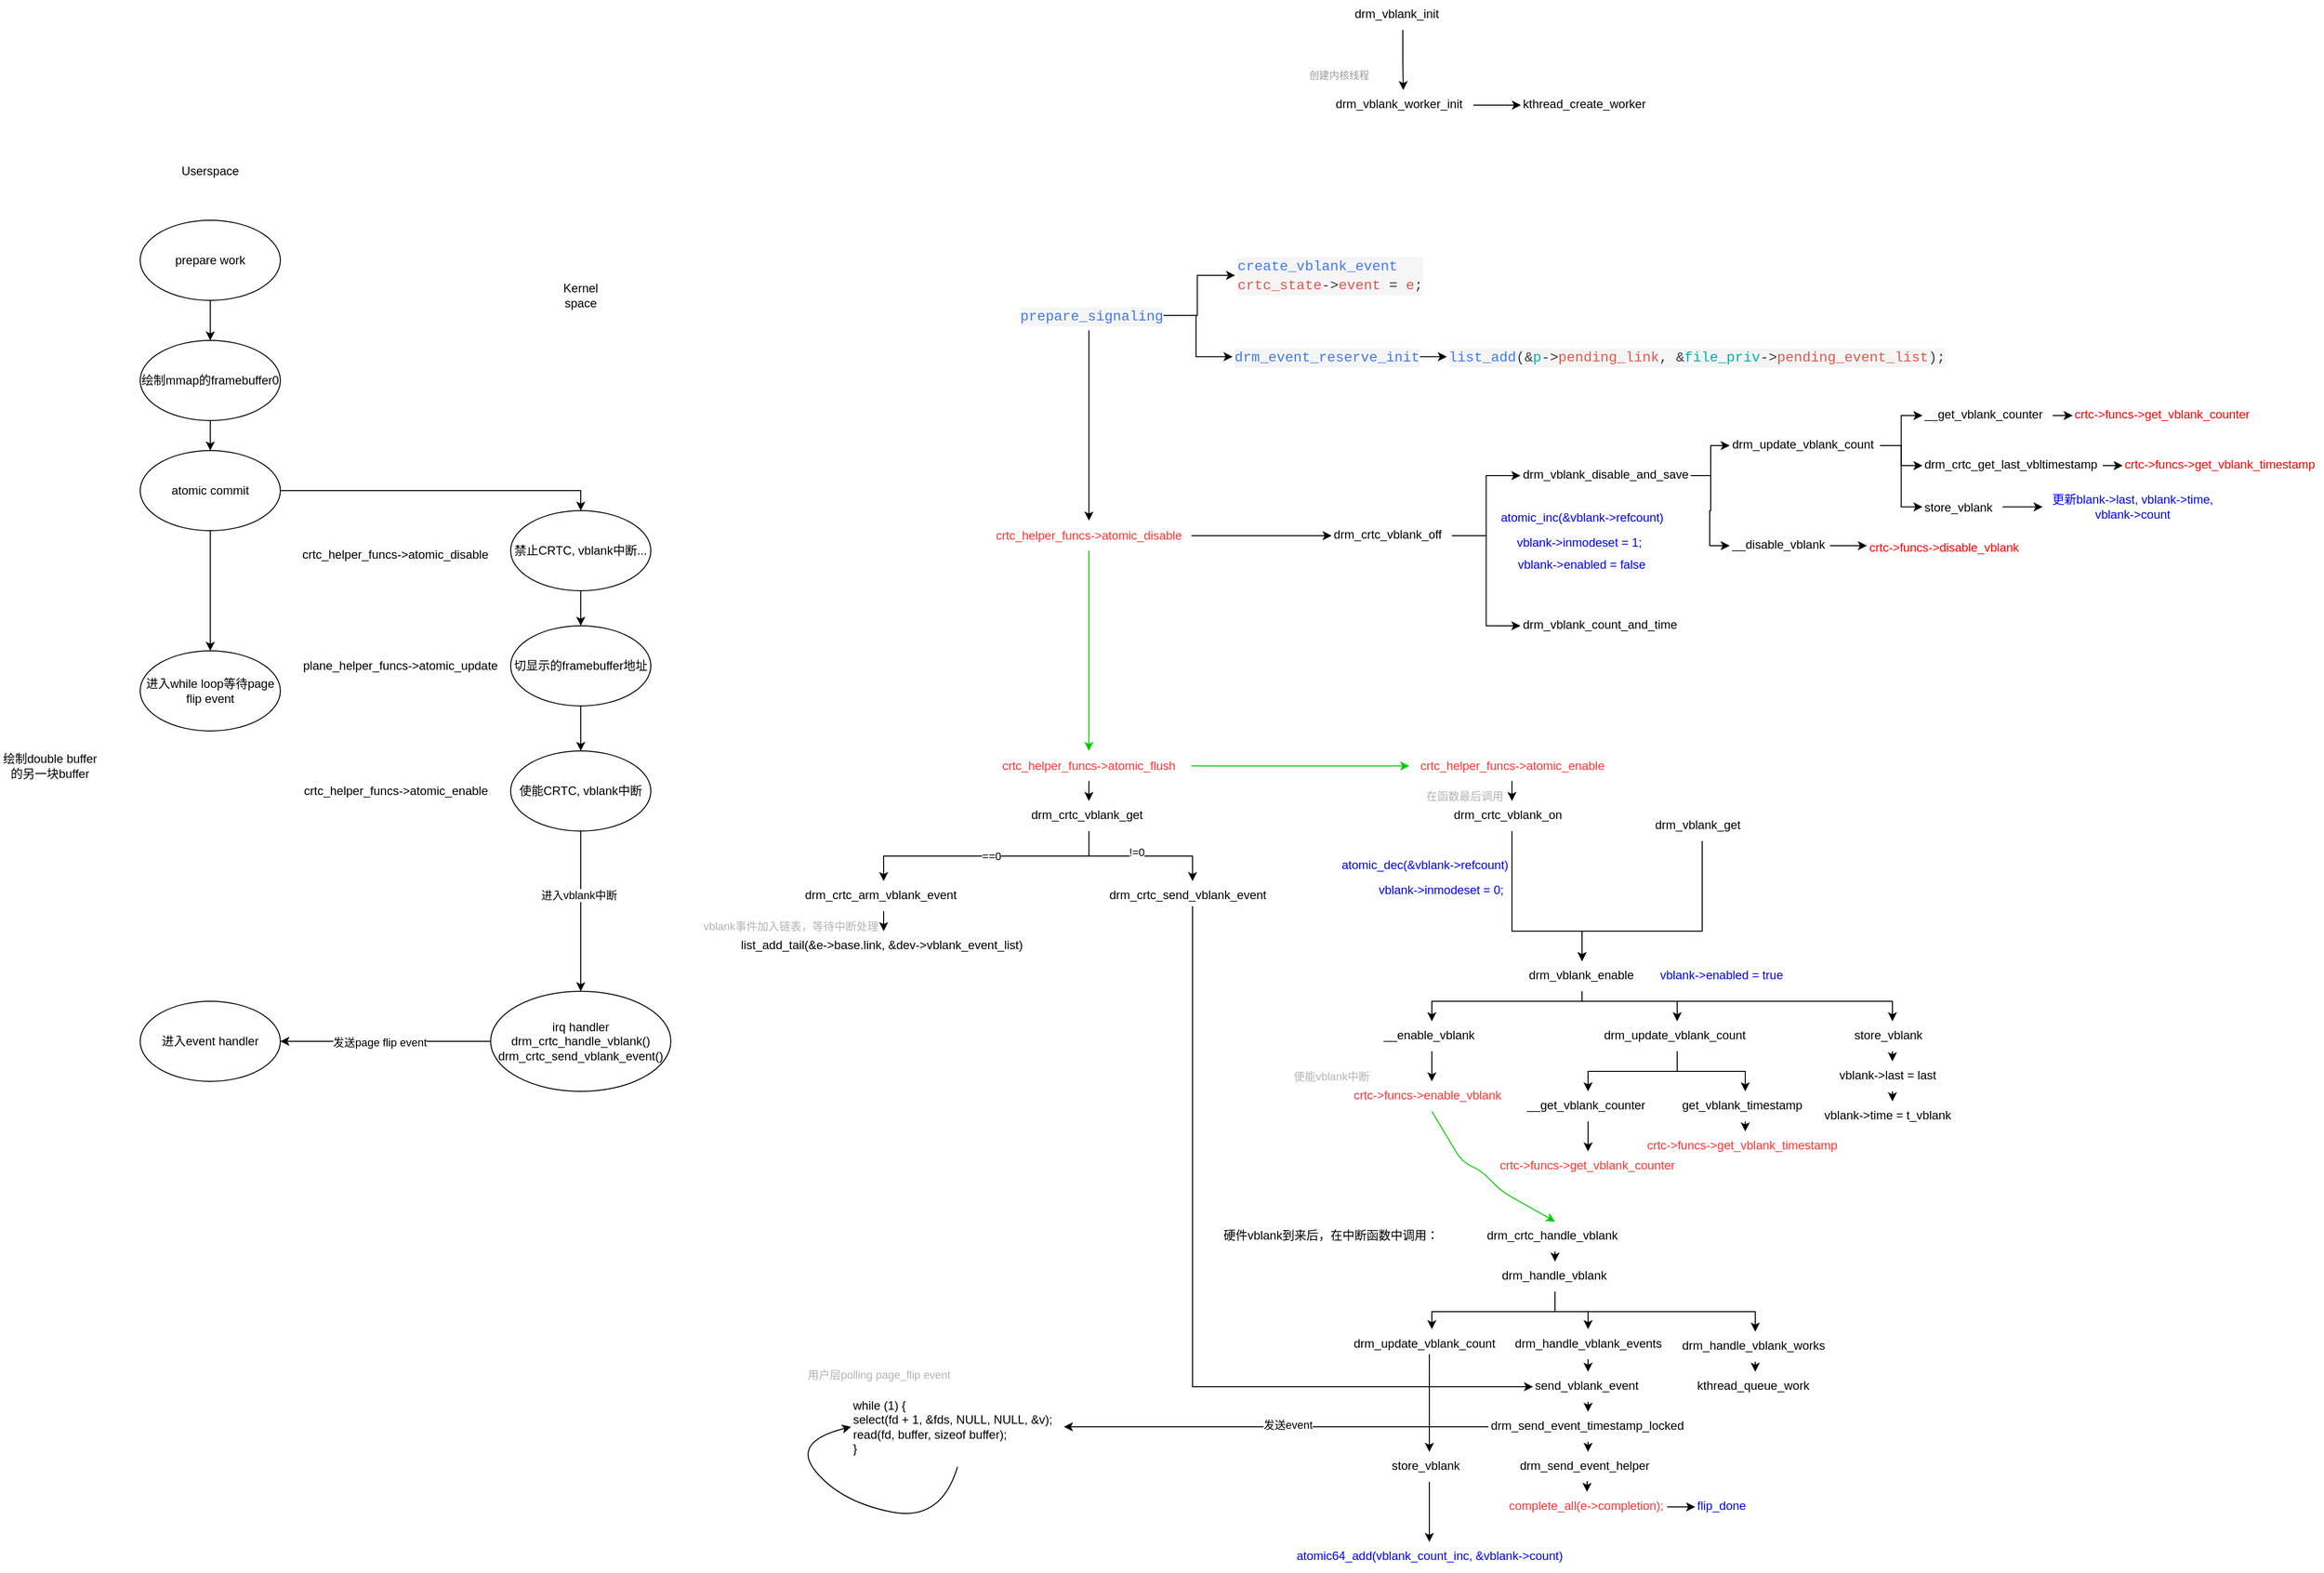 <mxfile version="26.2.9">
  <diagram name="第 1 页" id="HQs-CLED2X2MUGQiXkbR">
    <mxGraphModel dx="2899" dy="1808" grid="1" gridSize="10" guides="1" tooltips="1" connect="1" arrows="1" fold="1" page="1" pageScale="1" pageWidth="827" pageHeight="1169" math="0" shadow="0">
      <root>
        <mxCell id="0" />
        <mxCell id="1" parent="0" />
        <mxCell id="Cp54ddVQhLDNcRKYRIW8-45" style="edgeStyle=orthogonalEdgeStyle;rounded=0;orthogonalLoop=1;jettySize=auto;html=1;exitX=0.5;exitY=1;exitDx=0;exitDy=0;entryX=0.5;entryY=0;entryDx=0;entryDy=0;strokeColor=#00CC00;" parent="1" source="Cp54ddVQhLDNcRKYRIW8-46" target="Cp54ddVQhLDNcRKYRIW8-13" edge="1">
          <mxGeometry relative="1" as="geometry" />
        </mxCell>
        <mxCell id="IefzmPHaQlymBjuVDhgg-29" style="edgeStyle=orthogonalEdgeStyle;rounded=0;orthogonalLoop=1;jettySize=auto;html=1;exitX=1;exitY=0.5;exitDx=0;exitDy=0;entryX=0;entryY=0.5;entryDx=0;entryDy=0;" parent="1" source="HEfscEinG6NMkhZ_wRlj-1" target="Lhvy_onTUj4dt_1nR8uf-39" edge="1">
          <mxGeometry relative="1" as="geometry" />
        </mxCell>
        <mxCell id="IefzmPHaQlymBjuVDhgg-30" style="edgeStyle=orthogonalEdgeStyle;rounded=0;orthogonalLoop=1;jettySize=auto;html=1;exitX=1;exitY=0.5;exitDx=0;exitDy=0;entryX=0;entryY=0.5;entryDx=0;entryDy=0;" parent="1" source="HEfscEinG6NMkhZ_wRlj-1" target="IefzmPHaQlymBjuVDhgg-13" edge="1">
          <mxGeometry relative="1" as="geometry" />
        </mxCell>
        <mxCell id="HEfscEinG6NMkhZ_wRlj-1" value="drm_crtc_vblank_off" style="text;whiteSpace=wrap;html=1;" parent="1" vertex="1">
          <mxGeometry x="140" y="-220" width="120" height="30" as="geometry" />
        </mxCell>
        <mxCell id="IefzmPHaQlymBjuVDhgg-1" style="edgeStyle=orthogonalEdgeStyle;rounded=0;orthogonalLoop=1;jettySize=auto;html=1;exitX=0.5;exitY=1;exitDx=0;exitDy=0;entryX=0.5;entryY=0;entryDx=0;entryDy=0;" parent="1" source="HEfscEinG6NMkhZ_wRlj-2" target="Lhvy_onTUj4dt_1nR8uf-58" edge="1">
          <mxGeometry relative="1" as="geometry" />
        </mxCell>
        <mxCell id="HEfscEinG6NMkhZ_wRlj-2" value="drm_vblank_init" style="text;whiteSpace=wrap;html=1;" parent="1" vertex="1">
          <mxGeometry x="161" y="-740" width="100" height="30" as="geometry" />
        </mxCell>
        <mxCell id="Lhvy_onTUj4dt_1nR8uf-33" style="edgeStyle=orthogonalEdgeStyle;rounded=0;orthogonalLoop=1;jettySize=auto;html=1;exitX=0.5;exitY=1;exitDx=0;exitDy=0;entryX=0.5;entryY=0;entryDx=0;entryDy=0;" parent="1" source="HEfscEinG6NMkhZ_wRlj-4" target="Lhvy_onTUj4dt_1nR8uf-5" edge="1">
          <mxGeometry relative="1" as="geometry">
            <Array as="points">
              <mxPoint x="320" y="190" />
              <mxPoint x="390" y="190" />
            </Array>
          </mxGeometry>
        </mxCell>
        <mxCell id="HEfscEinG6NMkhZ_wRlj-4" value="drm_crtc_vblank_on" style="text;whiteSpace=wrap;html=1;" parent="1" vertex="1">
          <mxGeometry x="260" y="60" width="120" height="30" as="geometry" />
        </mxCell>
        <mxCell id="Lhvy_onTUj4dt_1nR8uf-4" style="edgeStyle=orthogonalEdgeStyle;rounded=0;orthogonalLoop=1;jettySize=auto;html=1;exitX=0.5;exitY=1;exitDx=0;exitDy=0;entryX=0.5;entryY=0;entryDx=0;entryDy=0;" parent="1" source="Lhvy_onTUj4dt_1nR8uf-1" target="Lhvy_onTUj4dt_1nR8uf-2" edge="1">
          <mxGeometry relative="1" as="geometry" />
        </mxCell>
        <mxCell id="Lhvy_onTUj4dt_1nR8uf-1" value="__enable_vblank" style="text;whiteSpace=wrap;html=1;" parent="1" vertex="1">
          <mxGeometry x="190" y="280" width="100" height="30" as="geometry" />
        </mxCell>
        <mxCell id="Lhvy_onTUj4dt_1nR8uf-2" value="&lt;font color=&quot;#ff3333&quot;&gt;crtc-&amp;gt;funcs-&amp;gt;enable_vblank&lt;/font&gt;" style="text;whiteSpace=wrap;html=1;" parent="1" vertex="1">
          <mxGeometry x="160" y="340" width="160" height="30" as="geometry" />
        </mxCell>
        <mxCell id="Lhvy_onTUj4dt_1nR8uf-6" style="edgeStyle=orthogonalEdgeStyle;rounded=0;orthogonalLoop=1;jettySize=auto;html=1;exitX=0.5;exitY=1;exitDx=0;exitDy=0;entryX=0.5;entryY=0;entryDx=0;entryDy=0;" parent="1" source="Lhvy_onTUj4dt_1nR8uf-5" target="Lhvy_onTUj4dt_1nR8uf-1" edge="1">
          <mxGeometry relative="1" as="geometry">
            <Array as="points">
              <mxPoint x="390" y="260" />
              <mxPoint x="240" y="260" />
            </Array>
          </mxGeometry>
        </mxCell>
        <mxCell id="Lhvy_onTUj4dt_1nR8uf-8" style="edgeStyle=orthogonalEdgeStyle;rounded=0;orthogonalLoop=1;jettySize=auto;html=1;exitX=0.5;exitY=1;exitDx=0;exitDy=0;entryX=0.5;entryY=0;entryDx=0;entryDy=0;" parent="1" source="Lhvy_onTUj4dt_1nR8uf-5" target="Lhvy_onTUj4dt_1nR8uf-7" edge="1">
          <mxGeometry relative="1" as="geometry">
            <Array as="points">
              <mxPoint x="390" y="260" />
              <mxPoint x="485" y="260" />
            </Array>
          </mxGeometry>
        </mxCell>
        <mxCell id="Lhvy_onTUj4dt_1nR8uf-18" style="edgeStyle=orthogonalEdgeStyle;rounded=0;orthogonalLoop=1;jettySize=auto;html=1;exitX=0.5;exitY=1;exitDx=0;exitDy=0;entryX=0.5;entryY=0;entryDx=0;entryDy=0;" parent="1" source="Lhvy_onTUj4dt_1nR8uf-5" target="Lhvy_onTUj4dt_1nR8uf-17" edge="1">
          <mxGeometry relative="1" as="geometry">
            <Array as="points">
              <mxPoint x="390" y="260" />
              <mxPoint x="700" y="260" />
            </Array>
          </mxGeometry>
        </mxCell>
        <mxCell id="Lhvy_onTUj4dt_1nR8uf-5" value="drm_vblank_enable" style="text;whiteSpace=wrap;html=1;" parent="1" vertex="1">
          <mxGeometry x="335" y="220" width="110" height="30" as="geometry" />
        </mxCell>
        <mxCell id="IefzmPHaQlymBjuVDhgg-18" style="edgeStyle=orthogonalEdgeStyle;rounded=0;orthogonalLoop=1;jettySize=auto;html=1;exitX=0.5;exitY=1;exitDx=0;exitDy=0;entryX=0.5;entryY=0;entryDx=0;entryDy=0;" parent="1" source="Lhvy_onTUj4dt_1nR8uf-7" target="Lhvy_onTUj4dt_1nR8uf-9" edge="1">
          <mxGeometry relative="1" as="geometry" />
        </mxCell>
        <mxCell id="IefzmPHaQlymBjuVDhgg-19" style="edgeStyle=orthogonalEdgeStyle;rounded=0;orthogonalLoop=1;jettySize=auto;html=1;exitX=0.5;exitY=1;exitDx=0;exitDy=0;entryX=0.5;entryY=0;entryDx=0;entryDy=0;" parent="1" source="Lhvy_onTUj4dt_1nR8uf-7" target="Lhvy_onTUj4dt_1nR8uf-13" edge="1">
          <mxGeometry relative="1" as="geometry" />
        </mxCell>
        <mxCell id="Lhvy_onTUj4dt_1nR8uf-7" value="drm_update_vblank_count" style="text;whiteSpace=wrap;html=1;" parent="1" vertex="1">
          <mxGeometry x="410" y="280" width="150" height="30" as="geometry" />
        </mxCell>
        <mxCell id="Lhvy_onTUj4dt_1nR8uf-12" style="edgeStyle=orthogonalEdgeStyle;rounded=0;orthogonalLoop=1;jettySize=auto;html=1;exitX=0.5;exitY=1;exitDx=0;exitDy=0;entryX=0.5;entryY=0;entryDx=0;entryDy=0;" parent="1" source="Lhvy_onTUj4dt_1nR8uf-9" target="Lhvy_onTUj4dt_1nR8uf-11" edge="1">
          <mxGeometry relative="1" as="geometry" />
        </mxCell>
        <mxCell id="Lhvy_onTUj4dt_1nR8uf-9" value="__get_vblank_counter" style="text;whiteSpace=wrap;html=1;" parent="1" vertex="1">
          <mxGeometry x="333" y="350" width="126" height="30" as="geometry" />
        </mxCell>
        <mxCell id="Lhvy_onTUj4dt_1nR8uf-11" value="&lt;font color=&quot;#ff3333&quot;&gt;crtc-&amp;gt;funcs-&amp;gt;get_vblank_counter&lt;/font&gt;" style="text;whiteSpace=wrap;html=1;" parent="1" vertex="1">
          <mxGeometry x="306" y="410" width="180" height="30" as="geometry" />
        </mxCell>
        <mxCell id="IefzmPHaQlymBjuVDhgg-20" style="edgeStyle=orthogonalEdgeStyle;rounded=0;orthogonalLoop=1;jettySize=auto;html=1;exitX=0.5;exitY=1;exitDx=0;exitDy=0;entryX=0.5;entryY=0;entryDx=0;entryDy=0;" parent="1" source="Lhvy_onTUj4dt_1nR8uf-13" target="Lhvy_onTUj4dt_1nR8uf-15" edge="1">
          <mxGeometry relative="1" as="geometry" />
        </mxCell>
        <mxCell id="Lhvy_onTUj4dt_1nR8uf-13" value="get_vblank_timestamp" style="text;whiteSpace=wrap;html=1;" parent="1" vertex="1">
          <mxGeometry x="488" y="350" width="130" height="30" as="geometry" />
        </mxCell>
        <mxCell id="Lhvy_onTUj4dt_1nR8uf-15" value="&lt;font color=&quot;#ff3333&quot;&gt;crtc-&amp;gt;funcs-&amp;gt;get_vblank_timestamp&lt;/font&gt;" style="text;whiteSpace=wrap;html=1;" parent="1" vertex="1">
          <mxGeometry x="453" y="390" width="200" height="30" as="geometry" />
        </mxCell>
        <mxCell id="Lhvy_onTUj4dt_1nR8uf-24" style="edgeStyle=orthogonalEdgeStyle;rounded=0;orthogonalLoop=1;jettySize=auto;html=1;exitX=0.5;exitY=1;exitDx=0;exitDy=0;entryX=0.5;entryY=0;entryDx=0;entryDy=0;" parent="1" source="Lhvy_onTUj4dt_1nR8uf-17" target="Lhvy_onTUj4dt_1nR8uf-19" edge="1">
          <mxGeometry relative="1" as="geometry" />
        </mxCell>
        <mxCell id="Lhvy_onTUj4dt_1nR8uf-17" value="store_vblank" style="text;whiteSpace=wrap;html=1;" parent="1" vertex="1">
          <mxGeometry x="660" y="280" width="80" height="30" as="geometry" />
        </mxCell>
        <mxCell id="Lhvy_onTUj4dt_1nR8uf-25" style="edgeStyle=orthogonalEdgeStyle;rounded=0;orthogonalLoop=1;jettySize=auto;html=1;exitX=0.5;exitY=1;exitDx=0;exitDy=0;entryX=0.5;entryY=0;entryDx=0;entryDy=0;" parent="1" source="Lhvy_onTUj4dt_1nR8uf-19" target="Lhvy_onTUj4dt_1nR8uf-20" edge="1">
          <mxGeometry relative="1" as="geometry" />
        </mxCell>
        <mxCell id="Lhvy_onTUj4dt_1nR8uf-19" value="vblank-&gt;last = last" style="text;whiteSpace=wrap;html=1;" parent="1" vertex="1">
          <mxGeometry x="645" y="320" width="110" height="30" as="geometry" />
        </mxCell>
        <mxCell id="Lhvy_onTUj4dt_1nR8uf-20" value="vblank-&amp;gt;time = t_vblank" style="text;whiteSpace=wrap;html=1;" parent="1" vertex="1">
          <mxGeometry x="630" y="360" width="140" height="30" as="geometry" />
        </mxCell>
        <mxCell id="Lhvy_onTUj4dt_1nR8uf-36" style="edgeStyle=orthogonalEdgeStyle;rounded=0;orthogonalLoop=1;jettySize=auto;html=1;entryX=0.5;entryY=0;entryDx=0;entryDy=0;" parent="1" source="Lhvy_onTUj4dt_1nR8uf-22" target="Lhvy_onTUj4dt_1nR8uf-5" edge="1">
          <mxGeometry relative="1" as="geometry">
            <Array as="points">
              <mxPoint x="510" y="190" />
              <mxPoint x="390" y="190" />
            </Array>
          </mxGeometry>
        </mxCell>
        <mxCell id="Lhvy_onTUj4dt_1nR8uf-22" value="drm_vblank_get" style="text;whiteSpace=wrap;html=1;" parent="1" vertex="1">
          <mxGeometry x="461" y="70" width="100" height="30" as="geometry" />
        </mxCell>
        <mxCell id="IefzmPHaQlymBjuVDhgg-8" value="" style="edgeStyle=orthogonalEdgeStyle;rounded=0;orthogonalLoop=1;jettySize=auto;html=1;" parent="1" source="Lhvy_onTUj4dt_1nR8uf-39" target="IefzmPHaQlymBjuVDhgg-7" edge="1">
          <mxGeometry relative="1" as="geometry" />
        </mxCell>
        <mxCell id="IefzmPHaQlymBjuVDhgg-10" style="edgeStyle=orthogonalEdgeStyle;rounded=0;orthogonalLoop=1;jettySize=auto;html=1;exitX=1;exitY=0.5;exitDx=0;exitDy=0;entryX=0;entryY=0.5;entryDx=0;entryDy=0;" parent="1" source="Lhvy_onTUj4dt_1nR8uf-39" target="IefzmPHaQlymBjuVDhgg-9" edge="1">
          <mxGeometry relative="1" as="geometry" />
        </mxCell>
        <mxCell id="Lhvy_onTUj4dt_1nR8uf-39" value="drm_vblank_disable_and_save" style="text;whiteSpace=wrap;html=1;" parent="1" vertex="1">
          <mxGeometry x="328.5" y="-280" width="170" height="30" as="geometry" />
        </mxCell>
        <mxCell id="Lhvy_onTUj4dt_1nR8uf-44" value="&lt;span style=&quot;color: rgb(0, 0, 255); font-family: Helvetica; font-size: 12px; font-style: normal; font-variant-ligatures: normal; font-variant-caps: normal; font-weight: 400; letter-spacing: normal; orphans: 2; text-align: center; text-indent: 0px; text-transform: none; widows: 2; word-spacing: 0px; -webkit-text-stroke-width: 0px; white-space: normal; background-color: rgb(251, 251, 251); text-decoration-thickness: initial; text-decoration-style: initial; text-decoration-color: initial; display: inline !important; float: none;&quot;&gt;vblank-&amp;gt;inmodeset = 0;&lt;/span&gt;" style="text;whiteSpace=wrap;html=1;" parent="1" vertex="1">
          <mxGeometry x="185" y="135" width="130" height="30" as="geometry" />
        </mxCell>
        <mxCell id="Lhvy_onTUj4dt_1nR8uf-60" style="edgeStyle=orthogonalEdgeStyle;rounded=0;orthogonalLoop=1;jettySize=auto;html=1;exitX=0.5;exitY=1;exitDx=0;exitDy=0;" parent="1" source="Lhvy_onTUj4dt_1nR8uf-46" target="Lhvy_onTUj4dt_1nR8uf-51" edge="1">
          <mxGeometry relative="1" as="geometry">
            <Array as="points">
              <mxPoint x="363" y="570" />
              <mxPoint x="240" y="570" />
            </Array>
          </mxGeometry>
        </mxCell>
        <mxCell id="Lhvy_onTUj4dt_1nR8uf-61" style="edgeStyle=orthogonalEdgeStyle;rounded=0;orthogonalLoop=1;jettySize=auto;html=1;exitX=0.5;exitY=1;exitDx=0;exitDy=0;entryX=0.5;entryY=0;entryDx=0;entryDy=0;" parent="1" source="Lhvy_onTUj4dt_1nR8uf-46" target="Lhvy_onTUj4dt_1nR8uf-52" edge="1">
          <mxGeometry relative="1" as="geometry" />
        </mxCell>
        <mxCell id="Lhvy_onTUj4dt_1nR8uf-62" style="edgeStyle=orthogonalEdgeStyle;rounded=0;orthogonalLoop=1;jettySize=auto;html=1;exitX=0.5;exitY=1;exitDx=0;exitDy=0;entryX=0.5;entryY=0;entryDx=0;entryDy=0;" parent="1" source="Lhvy_onTUj4dt_1nR8uf-46" target="Lhvy_onTUj4dt_1nR8uf-53" edge="1">
          <mxGeometry relative="1" as="geometry" />
        </mxCell>
        <mxCell id="Lhvy_onTUj4dt_1nR8uf-46" value="drm_handle_vblank" style="text;whiteSpace=wrap;html=1;" parent="1" vertex="1">
          <mxGeometry x="308" y="520" width="110" height="30" as="geometry" />
        </mxCell>
        <mxCell id="Lhvy_onTUj4dt_1nR8uf-59" style="edgeStyle=orthogonalEdgeStyle;rounded=0;orthogonalLoop=1;jettySize=auto;html=1;exitX=0.5;exitY=1;exitDx=0;exitDy=0;entryX=0.5;entryY=0;entryDx=0;entryDy=0;" parent="1" source="Lhvy_onTUj4dt_1nR8uf-47" target="Lhvy_onTUj4dt_1nR8uf-46" edge="1">
          <mxGeometry relative="1" as="geometry" />
        </mxCell>
        <mxCell id="Lhvy_onTUj4dt_1nR8uf-47" value="drm_crtc_handle_vblank" style="text;whiteSpace=wrap;html=1;" parent="1" vertex="1">
          <mxGeometry x="293" y="480" width="140" height="30" as="geometry" />
        </mxCell>
        <mxCell id="Lhvy_onTUj4dt_1nR8uf-48" value="硬件vblank到来后，在中断函数中调用：" style="text;whiteSpace=wrap;html=1;" parent="1" vertex="1">
          <mxGeometry x="30" y="480" width="220" height="30" as="geometry" />
        </mxCell>
        <mxCell id="Lhvy_onTUj4dt_1nR8uf-49" value="vblank-&amp;gt;enabled = false" style="text;whiteSpace=wrap;html=1;fontColor=#0000FF;" parent="1" vertex="1">
          <mxGeometry x="323.5" y="-190" width="137.5" height="30" as="geometry" />
        </mxCell>
        <mxCell id="a2wnVY5ExP5OAnXWWHzz-3" style="edgeStyle=orthogonalEdgeStyle;rounded=0;orthogonalLoop=1;jettySize=auto;html=1;exitX=0.5;exitY=1;exitDx=0;exitDy=0;entryX=0.5;entryY=0;entryDx=0;entryDy=0;" parent="1" source="Lhvy_onTUj4dt_1nR8uf-51" target="a2wnVY5ExP5OAnXWWHzz-1" edge="1">
          <mxGeometry relative="1" as="geometry" />
        </mxCell>
        <mxCell id="Lhvy_onTUj4dt_1nR8uf-51" value="drm_update_vblank_count" style="text;whiteSpace=wrap;html=1;" parent="1" vertex="1">
          <mxGeometry x="160" y="587.5" width="155" height="25" as="geometry" />
        </mxCell>
        <mxCell id="Cp54ddVQhLDNcRKYRIW8-3" style="edgeStyle=orthogonalEdgeStyle;rounded=0;orthogonalLoop=1;jettySize=auto;html=1;exitX=0.5;exitY=1;exitDx=0;exitDy=0;entryX=0.5;entryY=0;entryDx=0;entryDy=0;" parent="1" source="Lhvy_onTUj4dt_1nR8uf-52" target="Lhvy_onTUj4dt_1nR8uf-54" edge="1">
          <mxGeometry relative="1" as="geometry" />
        </mxCell>
        <mxCell id="Lhvy_onTUj4dt_1nR8uf-52" value="drm_handle_vblank_events" style="text;whiteSpace=wrap;html=1;" parent="1" vertex="1">
          <mxGeometry x="321" y="587.5" width="150" height="30" as="geometry" />
        </mxCell>
        <mxCell id="Lhvy_onTUj4dt_1nR8uf-64" style="edgeStyle=orthogonalEdgeStyle;rounded=0;orthogonalLoop=1;jettySize=auto;html=1;exitX=0.5;exitY=1;exitDx=0;exitDy=0;entryX=0.5;entryY=0;entryDx=0;entryDy=0;" parent="1" source="Lhvy_onTUj4dt_1nR8uf-53" target="Lhvy_onTUj4dt_1nR8uf-55" edge="1">
          <mxGeometry relative="1" as="geometry" />
        </mxCell>
        <mxCell id="Lhvy_onTUj4dt_1nR8uf-53" value="drm_handle_vblank_works" style="text;whiteSpace=wrap;html=1;" parent="1" vertex="1">
          <mxGeometry x="488" y="590" width="150" height="30" as="geometry" />
        </mxCell>
        <mxCell id="Cp54ddVQhLDNcRKYRIW8-5" style="edgeStyle=orthogonalEdgeStyle;rounded=0;orthogonalLoop=1;jettySize=auto;html=1;exitX=0.5;exitY=1;exitDx=0;exitDy=0;entryX=0.5;entryY=0;entryDx=0;entryDy=0;" parent="1" source="Lhvy_onTUj4dt_1nR8uf-54" target="Cp54ddVQhLDNcRKYRIW8-4" edge="1">
          <mxGeometry relative="1" as="geometry" />
        </mxCell>
        <mxCell id="Lhvy_onTUj4dt_1nR8uf-54" value="send_vblank_event" style="text;whiteSpace=wrap;html=1;" parent="1" vertex="1">
          <mxGeometry x="341" y="630" width="110" height="30" as="geometry" />
        </mxCell>
        <mxCell id="Lhvy_onTUj4dt_1nR8uf-55" value="kthread_queue_work" style="text;whiteSpace=wrap;html=1;" parent="1" vertex="1">
          <mxGeometry x="503" y="630" width="120" height="30" as="geometry" />
        </mxCell>
        <mxCell id="IefzmPHaQlymBjuVDhgg-4" value="" style="edgeStyle=orthogonalEdgeStyle;rounded=0;orthogonalLoop=1;jettySize=auto;html=1;" parent="1" source="Lhvy_onTUj4dt_1nR8uf-58" target="IefzmPHaQlymBjuVDhgg-3" edge="1">
          <mxGeometry relative="1" as="geometry" />
        </mxCell>
        <mxCell id="Lhvy_onTUj4dt_1nR8uf-58" value="drm_vblank_worker_init" style="text;whiteSpace=wrap;html=1;" parent="1" vertex="1">
          <mxGeometry x="141.5" y="-650" width="140" height="30" as="geometry" />
        </mxCell>
        <mxCell id="Cp54ddVQhLDNcRKYRIW8-7" style="edgeStyle=orthogonalEdgeStyle;rounded=0;orthogonalLoop=1;jettySize=auto;html=1;exitX=0.5;exitY=1;exitDx=0;exitDy=0;entryX=0.5;entryY=0;entryDx=0;entryDy=0;" parent="1" source="Cp54ddVQhLDNcRKYRIW8-4" target="Cp54ddVQhLDNcRKYRIW8-6" edge="1">
          <mxGeometry relative="1" as="geometry" />
        </mxCell>
        <mxCell id="Cp54ddVQhLDNcRKYRIW8-49" style="edgeStyle=orthogonalEdgeStyle;rounded=0;orthogonalLoop=1;jettySize=auto;html=1;exitX=0;exitY=0.5;exitDx=0;exitDy=0;entryX=1;entryY=0.5;entryDx=0;entryDy=0;" parent="1" source="Cp54ddVQhLDNcRKYRIW8-4" target="Cp54ddVQhLDNcRKYRIW8-48" edge="1">
          <mxGeometry relative="1" as="geometry" />
        </mxCell>
        <mxCell id="Cp54ddVQhLDNcRKYRIW8-52" value="发送event" style="edgeLabel;html=1;align=center;verticalAlign=middle;resizable=0;points=[];" parent="Cp54ddVQhLDNcRKYRIW8-49" vertex="1" connectable="0">
          <mxGeometry x="-0.051" y="-2" relative="1" as="geometry">
            <mxPoint as="offset" />
          </mxGeometry>
        </mxCell>
        <mxCell id="Cp54ddVQhLDNcRKYRIW8-4" value="drm_send_event_timestamp_locked" style="text;whiteSpace=wrap;html=1;" parent="1" vertex="1">
          <mxGeometry x="296.5" y="670" width="199" height="30" as="geometry" />
        </mxCell>
        <mxCell id="Cp54ddVQhLDNcRKYRIW8-9" style="edgeStyle=orthogonalEdgeStyle;rounded=0;orthogonalLoop=1;jettySize=auto;html=1;exitX=0.5;exitY=1;exitDx=0;exitDy=0;entryX=0.5;entryY=0;entryDx=0;entryDy=0;" parent="1" source="Cp54ddVQhLDNcRKYRIW8-6" target="Cp54ddVQhLDNcRKYRIW8-8" edge="1">
          <mxGeometry relative="1" as="geometry" />
        </mxCell>
        <mxCell id="Cp54ddVQhLDNcRKYRIW8-6" value="drm_send_event_helper" style="text;whiteSpace=wrap;html=1;" parent="1" vertex="1">
          <mxGeometry x="326" y="710" width="140" height="30" as="geometry" />
        </mxCell>
        <mxCell id="Cp54ddVQhLDNcRKYRIW8-54" style="edgeStyle=orthogonalEdgeStyle;rounded=0;orthogonalLoop=1;jettySize=auto;html=1;exitX=1;exitY=0.5;exitDx=0;exitDy=0;entryX=0;entryY=0.5;entryDx=0;entryDy=0;" parent="1" source="Cp54ddVQhLDNcRKYRIW8-8" target="Cp54ddVQhLDNcRKYRIW8-53" edge="1">
          <mxGeometry relative="1" as="geometry" />
        </mxCell>
        <mxCell id="Cp54ddVQhLDNcRKYRIW8-8" value="&lt;font color=&quot;#ff3333&quot;&gt;complete_all(e-&amp;gt;completion);&lt;/font&gt;" style="text;whiteSpace=wrap;html=1;" parent="1" vertex="1">
          <mxGeometry x="315" y="750" width="160" height="30" as="geometry" />
        </mxCell>
        <mxCell id="Cp54ddVQhLDNcRKYRIW8-12" style="edgeStyle=orthogonalEdgeStyle;rounded=0;orthogonalLoop=1;jettySize=auto;html=1;exitX=0.5;exitY=1;exitDx=0;exitDy=0;entryX=0.5;entryY=0;entryDx=0;entryDy=0;" parent="1" source="Cp54ddVQhLDNcRKYRIW8-10" target="HEfscEinG6NMkhZ_wRlj-4" edge="1">
          <mxGeometry relative="1" as="geometry" />
        </mxCell>
        <mxCell id="Cp54ddVQhLDNcRKYRIW8-10" value="&lt;font color=&quot;#ff3333&quot;&gt;crtc_helper_funcs-&amp;gt;atomic_enable&lt;/font&gt;" style="text;html=1;align=center;verticalAlign=middle;whiteSpace=wrap;rounded=0;" parent="1" vertex="1">
          <mxGeometry x="217.5" y="10" width="205" height="30" as="geometry" />
        </mxCell>
        <mxCell id="Cp54ddVQhLDNcRKYRIW8-11" value="&lt;font color=&quot;#b3b3b3&quot; style=&quot;font-size: 11px;&quot;&gt;使能vblank中断&lt;/font&gt;" style="text;html=1;align=center;verticalAlign=middle;whiteSpace=wrap;rounded=0;" parent="1" vertex="1">
          <mxGeometry x="95" y="320" width="90" height="30" as="geometry" />
        </mxCell>
        <mxCell id="Cp54ddVQhLDNcRKYRIW8-18" style="edgeStyle=orthogonalEdgeStyle;rounded=0;orthogonalLoop=1;jettySize=auto;html=1;exitX=1;exitY=0.5;exitDx=0;exitDy=0;entryX=0;entryY=0.5;entryDx=0;entryDy=0;strokeColor=#00CC00;" parent="1" source="Cp54ddVQhLDNcRKYRIW8-13" target="Cp54ddVQhLDNcRKYRIW8-10" edge="1">
          <mxGeometry relative="1" as="geometry" />
        </mxCell>
        <mxCell id="Cp54ddVQhLDNcRKYRIW8-33" style="edgeStyle=orthogonalEdgeStyle;rounded=0;orthogonalLoop=1;jettySize=auto;html=1;exitX=0.5;exitY=1;exitDx=0;exitDy=0;entryX=0.5;entryY=0;entryDx=0;entryDy=0;" parent="1" source="Cp54ddVQhLDNcRKYRIW8-13" target="Cp54ddVQhLDNcRKYRIW8-32" edge="1">
          <mxGeometry relative="1" as="geometry" />
        </mxCell>
        <mxCell id="Cp54ddVQhLDNcRKYRIW8-13" value="&lt;font color=&quot;#ff3333&quot;&gt;crtc_helper_funcs-&amp;gt;atomic_flush&lt;/font&gt;" style="text;html=1;align=center;verticalAlign=middle;whiteSpace=wrap;rounded=0;" parent="1" vertex="1">
          <mxGeometry x="-205" y="10" width="205" height="30" as="geometry" />
        </mxCell>
        <mxCell id="Cp54ddVQhLDNcRKYRIW8-27" style="edgeStyle=orthogonalEdgeStyle;rounded=0;orthogonalLoop=1;jettySize=auto;html=1;exitX=0.5;exitY=1;exitDx=0;exitDy=0;entryX=0.5;entryY=0;entryDx=0;entryDy=0;" parent="1" source="Cp54ddVQhLDNcRKYRIW8-14" target="Cp54ddVQhLDNcRKYRIW8-26" edge="1">
          <mxGeometry relative="1" as="geometry" />
        </mxCell>
        <mxCell id="Cp54ddVQhLDNcRKYRIW8-14" value="drm_crtc_arm_vblank_event" style="text;whiteSpace=wrap;html=1;" parent="1" vertex="1">
          <mxGeometry x="-388.12" y="140" width="161.25" height="30" as="geometry" />
        </mxCell>
        <mxCell id="Cp54ddVQhLDNcRKYRIW8-15" value="&lt;font style=&quot;font-size: 11px;&quot; color=&quot;#b3b3b3&quot;&gt;在函数最后调用&lt;/font&gt;" style="text;html=1;align=center;verticalAlign=middle;whiteSpace=wrap;rounded=0;" parent="1" vertex="1">
          <mxGeometry x="217.5" y="40" width="110" height="30" as="geometry" />
        </mxCell>
        <mxCell id="Cp54ddVQhLDNcRKYRIW8-24" value="" style="curved=0;endArrow=classic;html=1;rounded=1;exitX=0.5;exitY=1;exitDx=0;exitDy=0;entryX=0.5;entryY=0;entryDx=0;entryDy=0;fontColor=#FF0000;labelBackgroundColor=#FFFFFF;labelBorderColor=none;textShadow=0;strokeColor=#00CC00;" parent="1" source="Lhvy_onTUj4dt_1nR8uf-2" target="Lhvy_onTUj4dt_1nR8uf-47" edge="1">
          <mxGeometry width="50" height="50" relative="1" as="geometry">
            <mxPoint x="350" y="330" as="sourcePoint" />
            <mxPoint x="400" y="280" as="targetPoint" />
            <Array as="points">
              <mxPoint x="270" y="420" />
              <mxPoint x="290" y="430" />
              <mxPoint x="310" y="450" />
            </Array>
          </mxGeometry>
        </mxCell>
        <mxCell id="Cp54ddVQhLDNcRKYRIW8-26" value="list_add_tail(&amp;e-&gt;base.link, &amp;dev-&gt;vblank_event_list)" style="text;whiteSpace=wrap;html=1;" parent="1" vertex="1">
          <mxGeometry x="-452.49" y="190" width="290" height="30" as="geometry" />
        </mxCell>
        <mxCell id="Cp54ddVQhLDNcRKYRIW8-28" value="&lt;font color=&quot;#b3b3b3&quot; style=&quot;font-size: 11px;&quot;&gt;vblank事件加入链表，等待中断处理&lt;/font&gt;" style="text;html=1;align=center;verticalAlign=middle;whiteSpace=wrap;rounded=0;" parent="1" vertex="1">
          <mxGeometry x="-510" y="170" width="220" height="30" as="geometry" />
        </mxCell>
        <mxCell id="Cp54ddVQhLDNcRKYRIW8-31" style="edgeStyle=orthogonalEdgeStyle;rounded=0;orthogonalLoop=1;jettySize=auto;html=1;exitX=0.5;exitY=1;exitDx=0;exitDy=0;entryX=0;entryY=0.5;entryDx=0;entryDy=0;" parent="1" source="Cp54ddVQhLDNcRKYRIW8-29" target="Lhvy_onTUj4dt_1nR8uf-54" edge="1">
          <mxGeometry relative="1" as="geometry" />
        </mxCell>
        <mxCell id="Cp54ddVQhLDNcRKYRIW8-29" value="drm_crtc_send_vblank_event" style="text;whiteSpace=wrap;html=1;" parent="1" vertex="1">
          <mxGeometry x="-84" y="140" width="170" height="25" as="geometry" />
        </mxCell>
        <mxCell id="Cp54ddVQhLDNcRKYRIW8-34" style="edgeStyle=orthogonalEdgeStyle;rounded=0;orthogonalLoop=1;jettySize=auto;html=1;exitX=0.5;exitY=1;exitDx=0;exitDy=0;entryX=0.5;entryY=0;entryDx=0;entryDy=0;" parent="1" source="Cp54ddVQhLDNcRKYRIW8-32" target="Cp54ddVQhLDNcRKYRIW8-14" edge="1">
          <mxGeometry relative="1" as="geometry" />
        </mxCell>
        <mxCell id="Cp54ddVQhLDNcRKYRIW8-37" value="==0" style="edgeLabel;html=1;align=center;verticalAlign=middle;resizable=0;points=[];" parent="Cp54ddVQhLDNcRKYRIW8-34" vertex="1" connectable="0">
          <mxGeometry x="-0.04" relative="1" as="geometry">
            <mxPoint as="offset" />
          </mxGeometry>
        </mxCell>
        <mxCell id="Cp54ddVQhLDNcRKYRIW8-40" style="edgeStyle=orthogonalEdgeStyle;rounded=0;orthogonalLoop=1;jettySize=auto;html=1;exitX=0.5;exitY=1;exitDx=0;exitDy=0;entryX=0.5;entryY=0;entryDx=0;entryDy=0;" parent="1" source="Cp54ddVQhLDNcRKYRIW8-32" target="Cp54ddVQhLDNcRKYRIW8-29" edge="1">
          <mxGeometry relative="1" as="geometry" />
        </mxCell>
        <mxCell id="Cp54ddVQhLDNcRKYRIW8-41" value="!=0" style="edgeLabel;html=1;align=center;verticalAlign=middle;resizable=0;points=[];" parent="Cp54ddVQhLDNcRKYRIW8-40" vertex="1" connectable="0">
          <mxGeometry x="-0.056" y="4" relative="1" as="geometry">
            <mxPoint as="offset" />
          </mxGeometry>
        </mxCell>
        <mxCell id="Cp54ddVQhLDNcRKYRIW8-32" value="drm_crtc_vblank_get" style="text;whiteSpace=wrap;html=1;" parent="1" vertex="1">
          <mxGeometry x="-162.49" y="60" width="120" height="30" as="geometry" />
        </mxCell>
        <mxCell id="Cp54ddVQhLDNcRKYRIW8-42" value="vblank-&amp;gt;enabled = true" style="text;whiteSpace=wrap;html=1;fontColor=#0000FF;" parent="1" vertex="1">
          <mxGeometry x="466" y="220" width="134" height="30" as="geometry" />
        </mxCell>
        <mxCell id="Cp54ddVQhLDNcRKYRIW8-43" value="&lt;font color=&quot;#0000ff&quot;&gt;atomic_dec(&amp;amp;vblank-&amp;gt;refcount)&lt;/font&gt;" style="text;whiteSpace=wrap;html=1;" parent="1" vertex="1">
          <mxGeometry x="147.5" y="110" width="180" height="30" as="geometry" />
        </mxCell>
        <mxCell id="Cp54ddVQhLDNcRKYRIW8-44" value="&lt;span style=&quot;color: rgb(0, 0, 255); font-family: Helvetica; font-size: 12px; font-style: normal; font-variant-ligatures: normal; font-variant-caps: normal; font-weight: 400; letter-spacing: normal; orphans: 2; text-align: left; text-indent: 0px; text-transform: none; widows: 2; word-spacing: 0px; -webkit-text-stroke-width: 0px; white-space: normal; background-color: rgb(251, 251, 251); text-decoration-thickness: initial; text-decoration-style: initial; text-decoration-color: initial; display: inline !important; float: none;&quot;&gt;atomic_inc(&amp;amp;vblank-&amp;gt;refcount)&lt;/span&gt;" style="text;whiteSpace=wrap;html=1;" parent="1" vertex="1">
          <mxGeometry x="306.5" y="-237.5" width="167" height="30" as="geometry" />
        </mxCell>
        <mxCell id="Cp54ddVQhLDNcRKYRIW8-47" style="edgeStyle=orthogonalEdgeStyle;rounded=0;orthogonalLoop=1;jettySize=auto;html=1;exitX=1;exitY=0.5;exitDx=0;exitDy=0;entryX=0;entryY=0.5;entryDx=0;entryDy=0;" parent="1" source="Cp54ddVQhLDNcRKYRIW8-46" target="HEfscEinG6NMkhZ_wRlj-1" edge="1">
          <mxGeometry relative="1" as="geometry" />
        </mxCell>
        <mxCell id="Cp54ddVQhLDNcRKYRIW8-46" value="&lt;font color=&quot;#ff3333&quot;&gt;crtc_helper_funcs-&amp;gt;atomic_disable&lt;/font&gt;" style="text;html=1;align=center;verticalAlign=middle;whiteSpace=wrap;rounded=0;" parent="1" vertex="1">
          <mxGeometry x="-204.99" y="-220" width="205" height="30" as="geometry" />
        </mxCell>
        <mxCell id="Cp54ddVQhLDNcRKYRIW8-48" value="while (1) {&lt;br&gt;select(fd + 1, &amp;amp;fds, NULL, NULL, &amp;amp;v);&lt;br&gt;read(fd, buffer, sizeof buffer);&lt;div&gt;}&lt;/div&gt;" style="text;html=1;align=left;verticalAlign=middle;whiteSpace=wrap;rounded=0;" parent="1" vertex="1">
          <mxGeometry x="-340" y="645" width="212.49" height="80" as="geometry" />
        </mxCell>
        <mxCell id="Cp54ddVQhLDNcRKYRIW8-50" value="" style="curved=1;endArrow=classic;html=1;rounded=0;exitX=0.5;exitY=1;exitDx=0;exitDy=0;entryX=0;entryY=0.5;entryDx=0;entryDy=0;" parent="1" source="Cp54ddVQhLDNcRKYRIW8-48" target="Cp54ddVQhLDNcRKYRIW8-48" edge="1">
          <mxGeometry width="50" height="50" relative="1" as="geometry">
            <mxPoint x="-240" y="790" as="sourcePoint" />
            <mxPoint x="-190" y="740" as="targetPoint" />
            <Array as="points">
              <mxPoint x="-250" y="780" />
              <mxPoint x="-350" y="760" />
              <mxPoint x="-400" y="700" />
            </Array>
          </mxGeometry>
        </mxCell>
        <mxCell id="Cp54ddVQhLDNcRKYRIW8-51" value="&lt;font color=&quot;#b3b3b3&quot; style=&quot;font-size: 11px;&quot;&gt;用户层polling page_flip event&lt;/font&gt;" style="text;html=1;align=center;verticalAlign=middle;whiteSpace=wrap;rounded=0;" parent="1" vertex="1">
          <mxGeometry x="-396.87" y="617.5" width="170" height="30" as="geometry" />
        </mxCell>
        <mxCell id="Cp54ddVQhLDNcRKYRIW8-53" value="flip_done" style="text;whiteSpace=wrap;html=1;fontColor=#0000FF;" parent="1" vertex="1">
          <mxGeometry x="503" y="750" width="55" height="30" as="geometry" />
        </mxCell>
        <mxCell id="Cp54ddVQhLDNcRKYRIW8-61" style="edgeStyle=orthogonalEdgeStyle;rounded=0;orthogonalLoop=1;jettySize=auto;html=1;exitX=0.5;exitY=1;exitDx=0;exitDy=0;entryX=0.5;entryY=0;entryDx=0;entryDy=0;" parent="1" source="Cp54ddVQhLDNcRKYRIW8-55" target="Cp54ddVQhLDNcRKYRIW8-64" edge="1">
          <mxGeometry relative="1" as="geometry">
            <mxPoint x="-610" as="targetPoint" />
          </mxGeometry>
        </mxCell>
        <mxCell id="Cp54ddVQhLDNcRKYRIW8-55" value="切显示的framebuffer地址" style="ellipse;whiteSpace=wrap;html=1;" parent="1" vertex="1">
          <mxGeometry x="-680" y="-115" width="140" height="80" as="geometry" />
        </mxCell>
        <mxCell id="Cp54ddVQhLDNcRKYRIW8-56" value="plane_helper_funcs-&amp;gt;atomic_update" style="text;html=1;align=center;verticalAlign=middle;whiteSpace=wrap;rounded=0;" parent="1" vertex="1">
          <mxGeometry x="-900" y="-90" width="220" height="30" as="geometry" />
        </mxCell>
        <mxCell id="Cp54ddVQhLDNcRKYRIW8-59" value="" style="edgeStyle=orthogonalEdgeStyle;rounded=0;orthogonalLoop=1;jettySize=auto;html=1;" parent="1" source="Cp54ddVQhLDNcRKYRIW8-57" target="Cp54ddVQhLDNcRKYRIW8-55" edge="1">
          <mxGeometry relative="1" as="geometry" />
        </mxCell>
        <mxCell id="Cp54ddVQhLDNcRKYRIW8-57" value="禁止CRTC, vblank中断..." style="ellipse;whiteSpace=wrap;html=1;" parent="1" vertex="1">
          <mxGeometry x="-680" y="-230" width="140" height="80" as="geometry" />
        </mxCell>
        <mxCell id="Cp54ddVQhLDNcRKYRIW8-58" value="&lt;span style=&quot;font-family: Helvetica; font-size: 12px; font-style: normal; font-variant-ligatures: normal; font-variant-caps: normal; font-weight: 400; letter-spacing: normal; orphans: 2; text-align: center; text-indent: 0px; text-transform: none; widows: 2; word-spacing: 0px; -webkit-text-stroke-width: 0px; white-space: normal; background-color: rgb(251, 251, 251); text-decoration-thickness: initial; text-decoration-style: initial; text-decoration-color: initial; float: none; display: inline !important;&quot;&gt;crtc_helper_funcs-&amp;gt;atomic_disable&lt;/span&gt;" style="text;whiteSpace=wrap;html=1;" parent="1" vertex="1">
          <mxGeometry x="-890" y="-200" width="190" height="30" as="geometry" />
        </mxCell>
        <mxCell id="Cp54ddVQhLDNcRKYRIW8-63" value="crtc_helper_funcs-&amp;gt;atomic_enable" style="text;html=1;align=center;verticalAlign=middle;whiteSpace=wrap;rounded=0;" parent="1" vertex="1">
          <mxGeometry x="-897.5" y="35" width="205" height="30" as="geometry" />
        </mxCell>
        <mxCell id="Cp54ddVQhLDNcRKYRIW8-69" style="edgeStyle=orthogonalEdgeStyle;rounded=0;orthogonalLoop=1;jettySize=auto;html=1;exitX=0.5;exitY=1;exitDx=0;exitDy=0;entryX=0.5;entryY=0;entryDx=0;entryDy=0;" parent="1" source="Cp54ddVQhLDNcRKYRIW8-64" target="Cp54ddVQhLDNcRKYRIW8-68" edge="1">
          <mxGeometry relative="1" as="geometry" />
        </mxCell>
        <mxCell id="Cp54ddVQhLDNcRKYRIW8-70" value="进入vblank中断" style="edgeLabel;html=1;align=center;verticalAlign=middle;resizable=0;points=[];" parent="Cp54ddVQhLDNcRKYRIW8-69" vertex="1" connectable="0">
          <mxGeometry x="-0.197" y="-2" relative="1" as="geometry">
            <mxPoint as="offset" />
          </mxGeometry>
        </mxCell>
        <mxCell id="Cp54ddVQhLDNcRKYRIW8-64" value="使能CRTC, vblank中断" style="ellipse;whiteSpace=wrap;html=1;" parent="1" vertex="1">
          <mxGeometry x="-680" y="10" width="140" height="80" as="geometry" />
        </mxCell>
        <mxCell id="Cp54ddVQhLDNcRKYRIW8-78" value="" style="edgeStyle=orthogonalEdgeStyle;rounded=0;orthogonalLoop=1;jettySize=auto;html=1;" parent="1" source="Cp54ddVQhLDNcRKYRIW8-68" target="Cp54ddVQhLDNcRKYRIW8-77" edge="1">
          <mxGeometry relative="1" as="geometry" />
        </mxCell>
        <mxCell id="Cp54ddVQhLDNcRKYRIW8-79" value="发送page flip event" style="edgeLabel;html=1;align=center;verticalAlign=middle;resizable=0;points=[];" parent="Cp54ddVQhLDNcRKYRIW8-78" vertex="1" connectable="0">
          <mxGeometry x="0.058" y="1" relative="1" as="geometry">
            <mxPoint as="offset" />
          </mxGeometry>
        </mxCell>
        <mxCell id="Cp54ddVQhLDNcRKYRIW8-68" value="irq handler&lt;div&gt;drm_crtc_handle_vblank()&lt;/div&gt;&lt;div&gt;drm_crtc_send_vblank_event()&lt;/div&gt;" style="ellipse;whiteSpace=wrap;html=1;" parent="1" vertex="1">
          <mxGeometry x="-700" y="250" width="180" height="100" as="geometry" />
        </mxCell>
        <mxCell id="Cp54ddVQhLDNcRKYRIW8-86" style="edgeStyle=orthogonalEdgeStyle;rounded=0;orthogonalLoop=1;jettySize=auto;html=1;exitX=0.5;exitY=1;exitDx=0;exitDy=0;entryX=0.5;entryY=0;entryDx=0;entryDy=0;" parent="1" source="Cp54ddVQhLDNcRKYRIW8-71" target="Cp54ddVQhLDNcRKYRIW8-84" edge="1">
          <mxGeometry relative="1" as="geometry" />
        </mxCell>
        <mxCell id="Cp54ddVQhLDNcRKYRIW8-71" value="绘制mmap的framebuffer0" style="ellipse;whiteSpace=wrap;html=1;" parent="1" vertex="1">
          <mxGeometry x="-1050" y="-400" width="140" height="80" as="geometry" />
        </mxCell>
        <mxCell id="Cp54ddVQhLDNcRKYRIW8-72" value="进入while loop等待page flip event" style="ellipse;whiteSpace=wrap;html=1;" parent="1" vertex="1">
          <mxGeometry x="-1050" y="-90" width="140" height="80" as="geometry" />
        </mxCell>
        <mxCell id="Cp54ddVQhLDNcRKYRIW8-74" value="Userspace" style="text;html=1;align=center;verticalAlign=middle;whiteSpace=wrap;rounded=0;" parent="1" vertex="1">
          <mxGeometry x="-1010" y="-584" width="60" height="30" as="geometry" />
        </mxCell>
        <mxCell id="Cp54ddVQhLDNcRKYRIW8-76" value="Kernel space" style="text;html=1;align=center;verticalAlign=middle;whiteSpace=wrap;rounded=0;" parent="1" vertex="1">
          <mxGeometry x="-640" y="-460" width="60" height="30" as="geometry" />
        </mxCell>
        <mxCell id="Cp54ddVQhLDNcRKYRIW8-77" value="进入event handler" style="ellipse;whiteSpace=wrap;html=1;" parent="1" vertex="1">
          <mxGeometry x="-1050" y="260" width="140" height="80" as="geometry" />
        </mxCell>
        <mxCell id="Cp54ddVQhLDNcRKYRIW8-82" value="绘制double buffer的另一块buffer" style="text;html=1;align=center;verticalAlign=middle;whiteSpace=wrap;rounded=0;" parent="1" vertex="1">
          <mxGeometry x="-1190" y="10" width="100" height="30" as="geometry" />
        </mxCell>
        <mxCell id="Cp54ddVQhLDNcRKYRIW8-85" style="edgeStyle=orthogonalEdgeStyle;rounded=0;orthogonalLoop=1;jettySize=auto;html=1;entryX=0.5;entryY=0;entryDx=0;entryDy=0;" parent="1" source="Cp54ddVQhLDNcRKYRIW8-84" target="Cp54ddVQhLDNcRKYRIW8-57" edge="1">
          <mxGeometry relative="1" as="geometry" />
        </mxCell>
        <mxCell id="Cp54ddVQhLDNcRKYRIW8-87" style="edgeStyle=orthogonalEdgeStyle;rounded=0;orthogonalLoop=1;jettySize=auto;html=1;exitX=0.5;exitY=1;exitDx=0;exitDy=0;entryX=0.5;entryY=0;entryDx=0;entryDy=0;" parent="1" source="Cp54ddVQhLDNcRKYRIW8-84" target="Cp54ddVQhLDNcRKYRIW8-72" edge="1">
          <mxGeometry relative="1" as="geometry" />
        </mxCell>
        <mxCell id="Cp54ddVQhLDNcRKYRIW8-84" value="atomic commit" style="ellipse;whiteSpace=wrap;html=1;" parent="1" vertex="1">
          <mxGeometry x="-1050" y="-290" width="140" height="80" as="geometry" />
        </mxCell>
        <mxCell id="a2wnVY5ExP5OAnXWWHzz-5" style="edgeStyle=orthogonalEdgeStyle;rounded=0;orthogonalLoop=1;jettySize=auto;html=1;exitX=0.5;exitY=1;exitDx=0;exitDy=0;entryX=0.5;entryY=0;entryDx=0;entryDy=0;" parent="1" source="a2wnVY5ExP5OAnXWWHzz-1" target="a2wnVY5ExP5OAnXWWHzz-4" edge="1">
          <mxGeometry relative="1" as="geometry" />
        </mxCell>
        <mxCell id="a2wnVY5ExP5OAnXWWHzz-1" value="store_vblank" style="text;whiteSpace=wrap;html=1;" parent="1" vertex="1">
          <mxGeometry x="197.5" y="710" width="80" height="30" as="geometry" />
        </mxCell>
        <mxCell id="a2wnVY5ExP5OAnXWWHzz-4" value="atomic64_add(vblank_count_inc, &amp;amp;vblank-&amp;gt;count)" style="text;whiteSpace=wrap;html=1;fontColor=#0000FF;" parent="1" vertex="1">
          <mxGeometry x="102.5" y="800" width="270" height="30" as="geometry" />
        </mxCell>
        <mxCell id="IefzmPHaQlymBjuVDhgg-2" value="&lt;font color=&quot;#999999&quot; style=&quot;font-size: 10px;&quot;&gt;创建内核线程&lt;/font&gt;" style="text;html=1;align=center;verticalAlign=middle;whiteSpace=wrap;rounded=0;" parent="1" vertex="1">
          <mxGeometry x="102" y="-680" width="91" height="30" as="geometry" />
        </mxCell>
        <mxCell id="IefzmPHaQlymBjuVDhgg-3" value="kthread_create_worker" style="text;whiteSpace=wrap;html=1;" parent="1" vertex="1">
          <mxGeometry x="329" y="-650" width="130" height="30" as="geometry" />
        </mxCell>
        <mxCell id="IefzmPHaQlymBjuVDhgg-6" value="&lt;span style=&quot;color: rgb(0, 0, 255); font-family: Helvetica; font-size: 12px; font-style: normal; font-variant-ligatures: normal; font-variant-caps: normal; font-weight: 400; letter-spacing: normal; orphans: 2; text-align: center; text-indent: 0px; text-transform: none; widows: 2; word-spacing: 0px; -webkit-text-stroke-width: 0px; white-space: normal; background-color: rgb(251, 251, 251); text-decoration-thickness: initial; text-decoration-style: initial; text-decoration-color: initial; display: inline !important; float: none;&quot;&gt;vblank-&amp;gt;inmodeset = 1;&lt;/span&gt;" style="text;whiteSpace=wrap;html=1;" parent="1" vertex="1">
          <mxGeometry x="323" y="-212.5" width="130" height="30" as="geometry" />
        </mxCell>
        <mxCell id="IefzmPHaQlymBjuVDhgg-21" style="edgeStyle=orthogonalEdgeStyle;rounded=0;orthogonalLoop=1;jettySize=auto;html=1;exitX=1;exitY=0.5;exitDx=0;exitDy=0;entryX=0;entryY=0.5;entryDx=0;entryDy=0;" parent="1" source="IefzmPHaQlymBjuVDhgg-7" target="IefzmPHaQlymBjuVDhgg-15" edge="1">
          <mxGeometry relative="1" as="geometry" />
        </mxCell>
        <mxCell id="IefzmPHaQlymBjuVDhgg-27" style="edgeStyle=orthogonalEdgeStyle;rounded=0;orthogonalLoop=1;jettySize=auto;html=1;exitX=1;exitY=0.5;exitDx=0;exitDy=0;entryX=0;entryY=0.5;entryDx=0;entryDy=0;" parent="1" source="IefzmPHaQlymBjuVDhgg-7" target="IefzmPHaQlymBjuVDhgg-25" edge="1">
          <mxGeometry relative="1" as="geometry" />
        </mxCell>
        <mxCell id="IefzmPHaQlymBjuVDhgg-33" style="edgeStyle=orthogonalEdgeStyle;rounded=0;orthogonalLoop=1;jettySize=auto;html=1;exitX=1;exitY=0.5;exitDx=0;exitDy=0;entryX=0;entryY=0.5;entryDx=0;entryDy=0;" parent="1" source="IefzmPHaQlymBjuVDhgg-7" target="IefzmPHaQlymBjuVDhgg-31" edge="1">
          <mxGeometry relative="1" as="geometry" />
        </mxCell>
        <mxCell id="IefzmPHaQlymBjuVDhgg-7" value="drm_update_vblank_count" style="text;whiteSpace=wrap;html=1;" parent="1" vertex="1">
          <mxGeometry x="537.5" y="-310" width="150" height="30" as="geometry" />
        </mxCell>
        <mxCell id="IefzmPHaQlymBjuVDhgg-12" style="edgeStyle=orthogonalEdgeStyle;rounded=0;orthogonalLoop=1;jettySize=auto;html=1;exitX=1;exitY=0.5;exitDx=0;exitDy=0;entryX=0;entryY=0.5;entryDx=0;entryDy=0;" parent="1" source="IefzmPHaQlymBjuVDhgg-9" target="IefzmPHaQlymBjuVDhgg-11" edge="1">
          <mxGeometry relative="1" as="geometry" />
        </mxCell>
        <mxCell id="IefzmPHaQlymBjuVDhgg-9" value="__disable_vblank" style="text;whiteSpace=wrap;html=1;" parent="1" vertex="1">
          <mxGeometry x="537.5" y="-210" width="100" height="30" as="geometry" />
        </mxCell>
        <mxCell id="IefzmPHaQlymBjuVDhgg-11" value="crtc-&amp;gt;funcs-&amp;gt;disable_vblank" style="text;whiteSpace=wrap;html=1;fontColor=#FF0000;" parent="1" vertex="1">
          <mxGeometry x="674.5" y="-207.5" width="160" height="25" as="geometry" />
        </mxCell>
        <mxCell id="IefzmPHaQlymBjuVDhgg-13" value="drm_vblank_count_and_time" style="text;whiteSpace=wrap;html=1;" parent="1" vertex="1">
          <mxGeometry x="328.5" y="-130" width="167.5" height="30" as="geometry" />
        </mxCell>
        <mxCell id="IefzmPHaQlymBjuVDhgg-23" style="edgeStyle=orthogonalEdgeStyle;rounded=0;orthogonalLoop=1;jettySize=auto;html=1;exitX=1;exitY=0.5;exitDx=0;exitDy=0;entryX=0;entryY=0.5;entryDx=0;entryDy=0;" parent="1" source="IefzmPHaQlymBjuVDhgg-15" target="IefzmPHaQlymBjuVDhgg-22" edge="1">
          <mxGeometry relative="1" as="geometry" />
        </mxCell>
        <mxCell id="IefzmPHaQlymBjuVDhgg-15" value="__get_vblank_counter" style="text;whiteSpace=wrap;html=1;" parent="1" vertex="1">
          <mxGeometry x="730" y="-340" width="130" height="30" as="geometry" />
        </mxCell>
        <mxCell id="IefzmPHaQlymBjuVDhgg-22" value="&lt;font color=&quot;#ff0000&quot;&gt;crtc-&amp;gt;funcs-&amp;gt;get_vblank_counter&lt;/font&gt;" style="text;whiteSpace=wrap;html=1;" parent="1" vertex="1">
          <mxGeometry x="880" y="-340" width="180" height="30" as="geometry" />
        </mxCell>
        <mxCell id="IefzmPHaQlymBjuVDhgg-24" value="crtc-&amp;gt;funcs-&amp;gt;get_vblank_timestamp" style="text;whiteSpace=wrap;html=1;fontColor=#FF0000;" parent="1" vertex="1">
          <mxGeometry x="930" y="-290" width="200" height="30" as="geometry" />
        </mxCell>
        <mxCell id="IefzmPHaQlymBjuVDhgg-28" style="edgeStyle=orthogonalEdgeStyle;rounded=0;orthogonalLoop=1;jettySize=auto;html=1;exitX=1;exitY=0.5;exitDx=0;exitDy=0;entryX=0;entryY=0.5;entryDx=0;entryDy=0;" parent="1" source="IefzmPHaQlymBjuVDhgg-25" target="IefzmPHaQlymBjuVDhgg-24" edge="1">
          <mxGeometry relative="1" as="geometry" />
        </mxCell>
        <mxCell id="IefzmPHaQlymBjuVDhgg-25" value="drm_crtc_get_last_vbltimestamp" style="text;whiteSpace=wrap;html=1;" parent="1" vertex="1">
          <mxGeometry x="730" y="-290" width="180" height="30" as="geometry" />
        </mxCell>
        <mxCell id="IefzmPHaQlymBjuVDhgg-35" style="edgeStyle=orthogonalEdgeStyle;rounded=0;orthogonalLoop=1;jettySize=auto;html=1;exitX=1;exitY=0.5;exitDx=0;exitDy=0;entryX=0;entryY=0.5;entryDx=0;entryDy=0;" parent="1" source="IefzmPHaQlymBjuVDhgg-31" target="IefzmPHaQlymBjuVDhgg-34" edge="1">
          <mxGeometry relative="1" as="geometry" />
        </mxCell>
        <mxCell id="IefzmPHaQlymBjuVDhgg-31" value="store_vblank" style="text;whiteSpace=wrap;html=1;" parent="1" vertex="1">
          <mxGeometry x="730" y="-247.5" width="80" height="27.5" as="geometry" />
        </mxCell>
        <mxCell id="IefzmPHaQlymBjuVDhgg-34" value="&lt;font color=&quot;#0000ff&quot; style=&quot;font-size: 12px;&quot;&gt;更新blank-&amp;gt;last, vblank-&amp;gt;time, vblank-&amp;gt;count&lt;/font&gt;" style="text;html=1;align=center;verticalAlign=middle;whiteSpace=wrap;rounded=0;" parent="1" vertex="1">
          <mxGeometry x="850" y="-248.75" width="180" height="30" as="geometry" />
        </mxCell>
        <mxCell id="otfrlBmKIISTydqlMGHa-4" value="" style="edgeStyle=orthogonalEdgeStyle;rounded=0;orthogonalLoop=1;jettySize=auto;html=1;" parent="1" source="otfrlBmKIISTydqlMGHa-3" target="Cp54ddVQhLDNcRKYRIW8-71" edge="1">
          <mxGeometry relative="1" as="geometry" />
        </mxCell>
        <mxCell id="otfrlBmKIISTydqlMGHa-3" value="prepare work" style="ellipse;whiteSpace=wrap;html=1;" parent="1" vertex="1">
          <mxGeometry x="-1050" y="-520" width="140" height="80" as="geometry" />
        </mxCell>
        <mxCell id="otfrlBmKIISTydqlMGHa-8" value="" style="edgeStyle=orthogonalEdgeStyle;rounded=0;orthogonalLoop=1;jettySize=auto;html=1;" parent="1" source="otfrlBmKIISTydqlMGHa-5" target="Cp54ddVQhLDNcRKYRIW8-46" edge="1">
          <mxGeometry relative="1" as="geometry" />
        </mxCell>
        <mxCell id="otfrlBmKIISTydqlMGHa-10" style="edgeStyle=orthogonalEdgeStyle;rounded=0;orthogonalLoop=1;jettySize=auto;html=1;exitX=1;exitY=0.5;exitDx=0;exitDy=0;entryX=0;entryY=0.5;entryDx=0;entryDy=0;" parent="1" source="otfrlBmKIISTydqlMGHa-5" target="otfrlBmKIISTydqlMGHa-9" edge="1">
          <mxGeometry relative="1" as="geometry" />
        </mxCell>
        <mxCell id="otfrlBmKIISTydqlMGHa-12" style="edgeStyle=orthogonalEdgeStyle;rounded=0;orthogonalLoop=1;jettySize=auto;html=1;exitX=1;exitY=0.5;exitDx=0;exitDy=0;entryX=0;entryY=0.5;entryDx=0;entryDy=0;" parent="1" source="otfrlBmKIISTydqlMGHa-5" target="otfrlBmKIISTydqlMGHa-11" edge="1">
          <mxGeometry relative="1" as="geometry" />
        </mxCell>
        <mxCell id="otfrlBmKIISTydqlMGHa-5" value="&lt;div style=&quot;color: #383a42;background-color: #f5f5f5;font-family: Consolas, &#39;Courier New&#39;, monospace;font-weight: normal;font-size: 14px;line-height: 19px;white-space: pre;&quot;&gt;&lt;div&gt;&lt;span style=&quot;color: #4078f2;&quot;&gt;prepare_signaling&lt;/span&gt;&lt;/div&gt;&lt;/div&gt;" style="text;whiteSpace=wrap;html=1;" parent="1" vertex="1">
          <mxGeometry x="-172.99" y="-440" width="141" height="30" as="geometry" />
        </mxCell>
        <mxCell id="otfrlBmKIISTydqlMGHa-14" value="" style="edgeStyle=orthogonalEdgeStyle;rounded=0;orthogonalLoop=1;jettySize=auto;html=1;" parent="1" source="otfrlBmKIISTydqlMGHa-9" target="otfrlBmKIISTydqlMGHa-13" edge="1">
          <mxGeometry relative="1" as="geometry" />
        </mxCell>
        <mxCell id="otfrlBmKIISTydqlMGHa-9" value="&lt;div style=&quot;color: #383a42;background-color: #f5f5f5;font-family: Consolas, &#39;Courier New&#39;, monospace;font-weight: normal;font-size: 14px;line-height: 19px;white-space: pre;&quot;&gt;&lt;div&gt;&lt;span style=&quot;color: #4078f2;&quot;&gt;drm_event_reserve_init&lt;/span&gt;&lt;/div&gt;&lt;/div&gt;" style="text;whiteSpace=wrap;html=1;" parent="1" vertex="1">
          <mxGeometry x="41.01" y="-398.75" width="176.49" height="30" as="geometry" />
        </mxCell>
        <mxCell id="otfrlBmKIISTydqlMGHa-11" value="&lt;div style=&quot;color: rgb(56, 58, 66); background-color: rgb(245, 245, 245); font-family: Consolas, &amp;quot;Courier New&amp;quot;, monospace; font-weight: normal; font-size: 14px; line-height: 19px; white-space: pre;&quot;&gt;&lt;div&gt;&lt;span style=&quot;color: rgb(64, 120, 242);&quot;&gt;create_vblank_event&lt;/span&gt;&lt;/div&gt;&lt;div&gt;&lt;span style=&quot;color: rgb(64, 120, 242);&quot;&gt;&lt;span style=&quot;color: rgb(228, 86, 73);&quot;&gt;crtc_state&lt;/span&gt;&lt;span style=&quot;color: rgb(56, 58, 66);&quot;&gt;-&amp;gt;&lt;/span&gt;&lt;span style=&quot;color: rgb(228, 86, 73);&quot;&gt;event&lt;/span&gt;&lt;span style=&quot;color: rgb(56, 58, 66);&quot;&gt; &lt;/span&gt;&lt;span style=&quot;color: rgb(56, 58, 66);&quot;&gt;=&lt;/span&gt;&lt;span style=&quot;color: rgb(56, 58, 66);&quot;&gt; &lt;/span&gt;&lt;span style=&quot;color: rgb(228, 86, 73);&quot;&gt;e&lt;/span&gt;&lt;span style=&quot;color: rgb(56, 58, 66);&quot;&gt;;&lt;/span&gt;&lt;/span&gt;&lt;/div&gt;&lt;/div&gt;" style="text;whiteSpace=wrap;html=1;" parent="1" vertex="1">
          <mxGeometry x="43.51" y="-490" width="176.49" height="50" as="geometry" />
        </mxCell>
        <mxCell id="otfrlBmKIISTydqlMGHa-13" value="&lt;div style=&quot;color: #383a42;background-color: #f5f5f5;font-family: Consolas, &#39;Courier New&#39;, monospace;font-weight: normal;font-size: 14px;line-height: 19px;white-space: pre;&quot;&gt;&lt;div&gt;&lt;span style=&quot;color: #4078f2;&quot;&gt;list_add&lt;/span&gt;&lt;span style=&quot;color: #383a42;&quot;&gt;(&lt;/span&gt;&lt;span style=&quot;color: #383a42;&quot;&gt;&amp;amp;&lt;/span&gt;&lt;span style=&quot;color: #00afaf;&quot;&gt;p&lt;/span&gt;&lt;span style=&quot;color: #383a42;&quot;&gt;-&amp;gt;&lt;/span&gt;&lt;span style=&quot;color: #e45649;&quot;&gt;pending_link&lt;/span&gt;&lt;span style=&quot;color: #383a42;&quot;&gt;, &lt;/span&gt;&lt;span style=&quot;color: #383a42;&quot;&gt;&amp;amp;&lt;/span&gt;&lt;span style=&quot;color: #00afaf;&quot;&gt;file_priv&lt;/span&gt;&lt;span style=&quot;color: #383a42;&quot;&gt;-&amp;gt;&lt;/span&gt;&lt;span style=&quot;color: #e45649;&quot;&gt;pending_event_list&lt;/span&gt;&lt;span style=&quot;color: #383a42;&quot;&gt;);&lt;/span&gt;&lt;/div&gt;&lt;/div&gt;" style="text;whiteSpace=wrap;html=1;" parent="1" vertex="1">
          <mxGeometry x="255" y="-398.75" width="460" height="30" as="geometry" />
        </mxCell>
      </root>
    </mxGraphModel>
  </diagram>
</mxfile>
